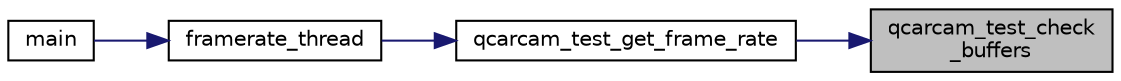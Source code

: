 digraph "qcarcam_test_check_buffers"
{
 // LATEX_PDF_SIZE
  edge [fontname="Helvetica",fontsize="10",labelfontname="Helvetica",labelfontsize="10"];
  node [fontname="Helvetica",fontsize="10",shape=record];
  rankdir="RL";
  Node1 [label="qcarcam_test_check\l_buffers",height=0.2,width=0.4,color="black", fillcolor="grey75", style="filled", fontcolor="black",tooltip=" "];
  Node1 -> Node2 [dir="back",color="midnightblue",fontsize="10",style="solid"];
  Node2 [label="qcarcam_test_get_frame_rate",height=0.2,width=0.4,color="black", fillcolor="white", style="filled",URL="$qcarcam__test_8cpp.html#aba2825786c738a4e9d727a277f848a14",tooltip=" "];
  Node2 -> Node3 [dir="back",color="midnightblue",fontsize="10",style="solid"];
  Node3 [label="framerate_thread",height=0.2,width=0.4,color="black", fillcolor="white", style="filled",URL="$qcarcam__test_8cpp.html#aed2e29442563aca40f1d02416a263f98",tooltip=" "];
  Node3 -> Node4 [dir="back",color="midnightblue",fontsize="10",style="solid"];
  Node4 [label="main",height=0.2,width=0.4,color="black", fillcolor="white", style="filled",URL="$qcarcam__test_8cpp.html#a3c04138a5bfe5d72780bb7e82a18e627",tooltip=" "];
}
